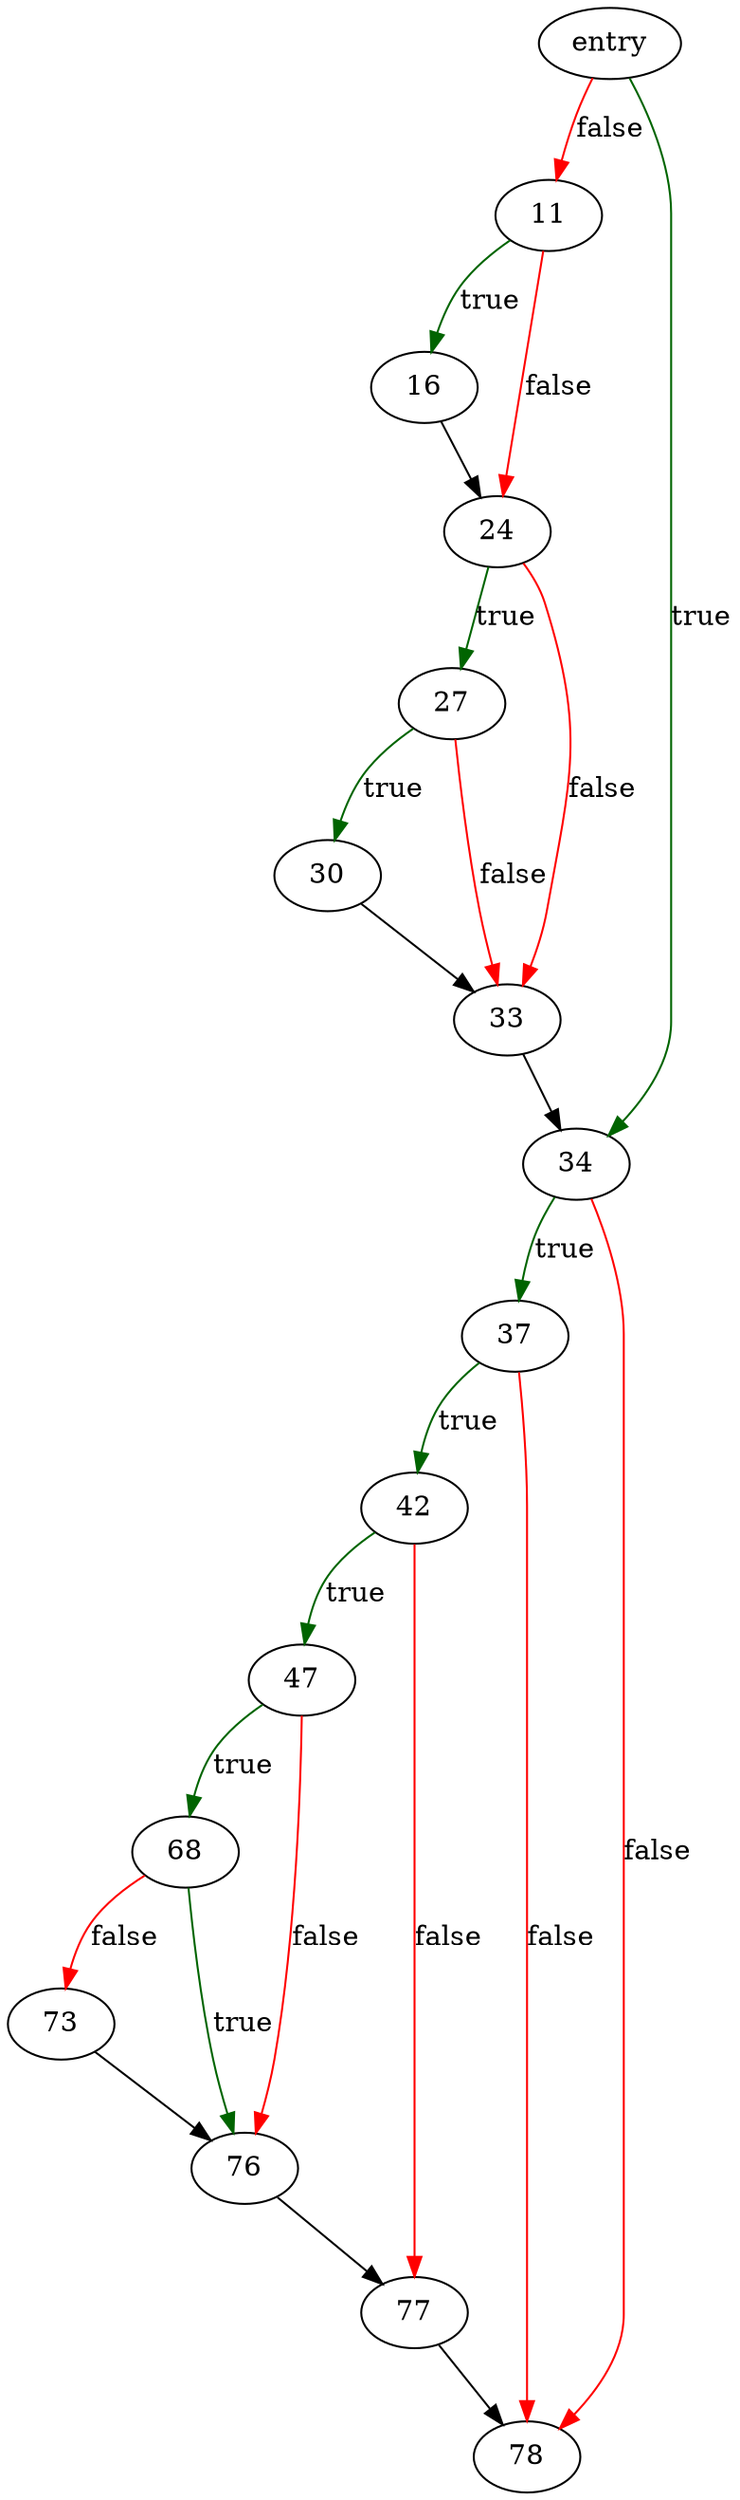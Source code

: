digraph "sqlite3PagerCloseWal" {
	// Node definitions.
	2 [label=entry];
	11;
	16;
	24;
	27;
	30;
	33;
	34;
	37;
	42;
	47;
	68;
	73;
	76;
	77;
	78;

	// Edge definitions.
	2 -> 11 [
		color=red
		label=false
	];
	2 -> 34 [
		color=darkgreen
		label=true
	];
	11 -> 16 [
		color=darkgreen
		label=true
	];
	11 -> 24 [
		color=red
		label=false
	];
	16 -> 24;
	24 -> 27 [
		color=darkgreen
		label=true
	];
	24 -> 33 [
		color=red
		label=false
	];
	27 -> 30 [
		color=darkgreen
		label=true
	];
	27 -> 33 [
		color=red
		label=false
	];
	30 -> 33;
	33 -> 34;
	34 -> 37 [
		color=darkgreen
		label=true
	];
	34 -> 78 [
		color=red
		label=false
	];
	37 -> 42 [
		color=darkgreen
		label=true
	];
	37 -> 78 [
		color=red
		label=false
	];
	42 -> 47 [
		color=darkgreen
		label=true
	];
	42 -> 77 [
		color=red
		label=false
	];
	47 -> 68 [
		color=darkgreen
		label=true
	];
	47 -> 76 [
		color=red
		label=false
	];
	68 -> 73 [
		color=red
		label=false
	];
	68 -> 76 [
		color=darkgreen
		label=true
	];
	73 -> 76;
	76 -> 77;
	77 -> 78;
}